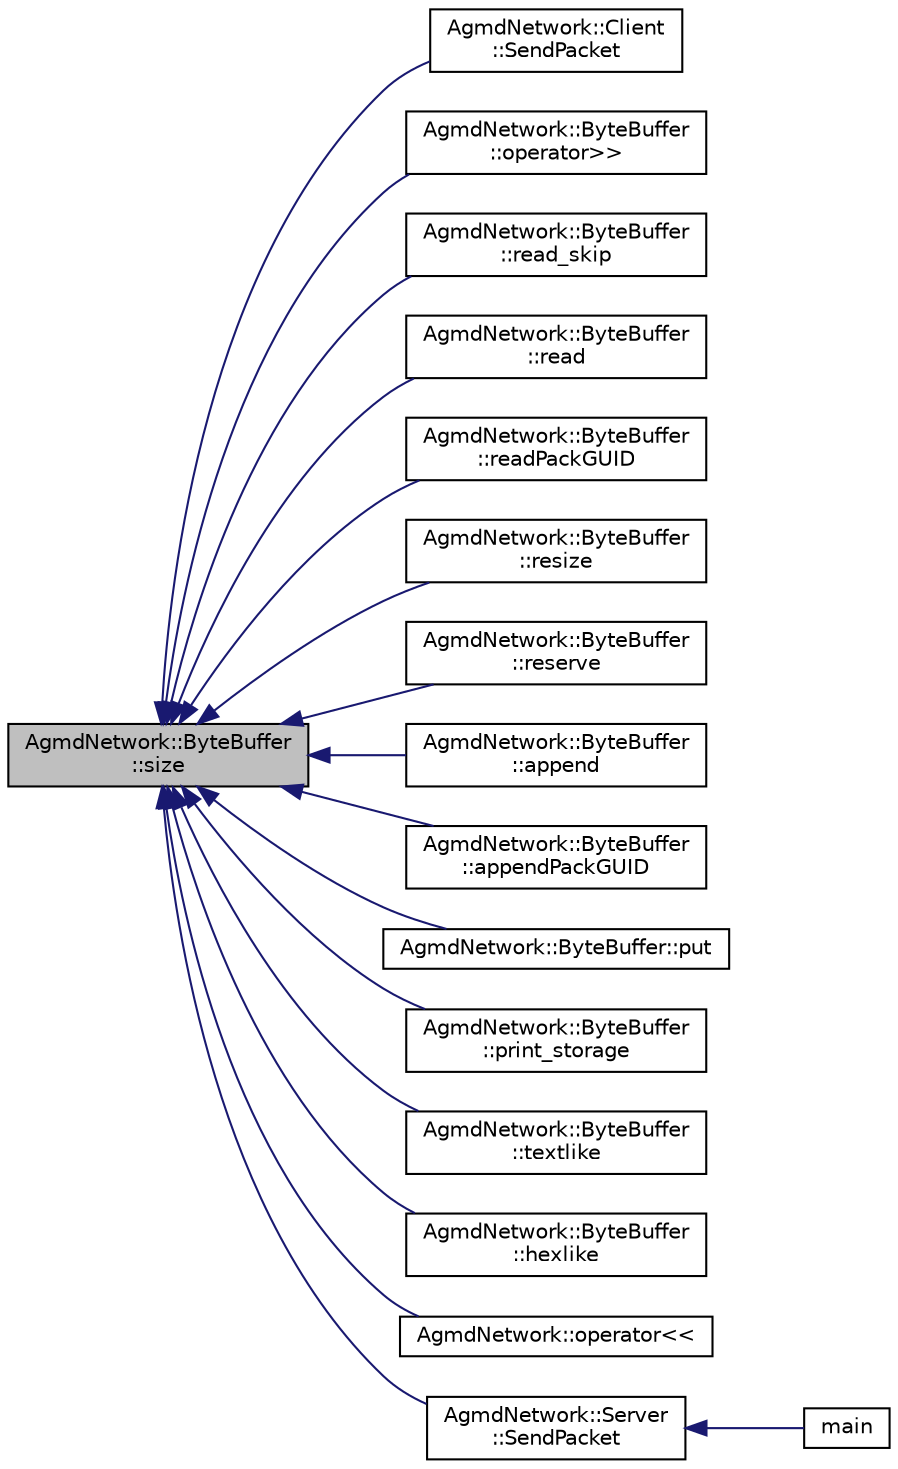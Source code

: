 digraph "AgmdNetwork::ByteBuffer::size"
{
  edge [fontname="Helvetica",fontsize="10",labelfontname="Helvetica",labelfontsize="10"];
  node [fontname="Helvetica",fontsize="10",shape=record];
  rankdir="LR";
  Node1 [label="AgmdNetwork::ByteBuffer\l::size",height=0.2,width=0.4,color="black", fillcolor="grey75", style="filled" fontcolor="black"];
  Node1 -> Node2 [dir="back",color="midnightblue",fontsize="10",style="solid",fontname="Helvetica"];
  Node2 [label="AgmdNetwork::Client\l::SendPacket",height=0.2,width=0.4,color="black", fillcolor="white", style="filled",URL="$class_agmd_network_1_1_client.html#aec350453a69e976c506b0728c5a5ff57"];
  Node1 -> Node3 [dir="back",color="midnightblue",fontsize="10",style="solid",fontname="Helvetica"];
  Node3 [label="AgmdNetwork::ByteBuffer\l::operator\>\>",height=0.2,width=0.4,color="black", fillcolor="white", style="filled",URL="$class_agmd_network_1_1_byte_buffer.html#abc9a66ac69aa5f1bc3076590cc9ad5a2"];
  Node1 -> Node4 [dir="back",color="midnightblue",fontsize="10",style="solid",fontname="Helvetica"];
  Node4 [label="AgmdNetwork::ByteBuffer\l::read_skip",height=0.2,width=0.4,color="black", fillcolor="white", style="filled",URL="$class_agmd_network_1_1_byte_buffer.html#a2b1bfa93e11a2c1a13a38f041ad21240"];
  Node1 -> Node5 [dir="back",color="midnightblue",fontsize="10",style="solid",fontname="Helvetica"];
  Node5 [label="AgmdNetwork::ByteBuffer\l::read",height=0.2,width=0.4,color="black", fillcolor="white", style="filled",URL="$class_agmd_network_1_1_byte_buffer.html#ac5a4047c9a047c1cd1354687d23d970f"];
  Node1 -> Node6 [dir="back",color="midnightblue",fontsize="10",style="solid",fontname="Helvetica"];
  Node6 [label="AgmdNetwork::ByteBuffer\l::readPackGUID",height=0.2,width=0.4,color="black", fillcolor="white", style="filled",URL="$class_agmd_network_1_1_byte_buffer.html#a6c50c40abd1a06d60e69cc98860e8854"];
  Node1 -> Node7 [dir="back",color="midnightblue",fontsize="10",style="solid",fontname="Helvetica"];
  Node7 [label="AgmdNetwork::ByteBuffer\l::resize",height=0.2,width=0.4,color="black", fillcolor="white", style="filled",URL="$class_agmd_network_1_1_byte_buffer.html#a37880adf7904c78ec0dad7ba64ed138a"];
  Node1 -> Node8 [dir="back",color="midnightblue",fontsize="10",style="solid",fontname="Helvetica"];
  Node8 [label="AgmdNetwork::ByteBuffer\l::reserve",height=0.2,width=0.4,color="black", fillcolor="white", style="filled",URL="$class_agmd_network_1_1_byte_buffer.html#a5e37218fdf95855c94a6fc078eb04138"];
  Node1 -> Node9 [dir="back",color="midnightblue",fontsize="10",style="solid",fontname="Helvetica"];
  Node9 [label="AgmdNetwork::ByteBuffer\l::append",height=0.2,width=0.4,color="black", fillcolor="white", style="filled",URL="$class_agmd_network_1_1_byte_buffer.html#a3300fcb3b1a4243720cc58b2affde6a8"];
  Node1 -> Node10 [dir="back",color="midnightblue",fontsize="10",style="solid",fontname="Helvetica"];
  Node10 [label="AgmdNetwork::ByteBuffer\l::appendPackGUID",height=0.2,width=0.4,color="black", fillcolor="white", style="filled",URL="$class_agmd_network_1_1_byte_buffer.html#a57dfdfd909a61a16313003c3f6494620"];
  Node1 -> Node11 [dir="back",color="midnightblue",fontsize="10",style="solid",fontname="Helvetica"];
  Node11 [label="AgmdNetwork::ByteBuffer::put",height=0.2,width=0.4,color="black", fillcolor="white", style="filled",URL="$class_agmd_network_1_1_byte_buffer.html#a7a192973e7182265439b6a1fe7de3cf1"];
  Node1 -> Node12 [dir="back",color="midnightblue",fontsize="10",style="solid",fontname="Helvetica"];
  Node12 [label="AgmdNetwork::ByteBuffer\l::print_storage",height=0.2,width=0.4,color="black", fillcolor="white", style="filled",URL="$class_agmd_network_1_1_byte_buffer.html#a9dd8a0b37247ae12cd6c1375bad55266"];
  Node1 -> Node13 [dir="back",color="midnightblue",fontsize="10",style="solid",fontname="Helvetica"];
  Node13 [label="AgmdNetwork::ByteBuffer\l::textlike",height=0.2,width=0.4,color="black", fillcolor="white", style="filled",URL="$class_agmd_network_1_1_byte_buffer.html#a7d8ab902ddcb4d13428ddb557da91e67"];
  Node1 -> Node14 [dir="back",color="midnightblue",fontsize="10",style="solid",fontname="Helvetica"];
  Node14 [label="AgmdNetwork::ByteBuffer\l::hexlike",height=0.2,width=0.4,color="black", fillcolor="white", style="filled",URL="$class_agmd_network_1_1_byte_buffer.html#a1aa14bb23bfaf057445f1bede2a461d1"];
  Node1 -> Node15 [dir="back",color="midnightblue",fontsize="10",style="solid",fontname="Helvetica"];
  Node15 [label="AgmdNetwork::operator\<\<",height=0.2,width=0.4,color="black", fillcolor="white", style="filled",URL="$namespace_agmd_network.html#a1b6b414b745a2f95cbe6ed153ca9c968"];
  Node1 -> Node16 [dir="back",color="midnightblue",fontsize="10",style="solid",fontname="Helvetica"];
  Node16 [label="AgmdNetwork::Server\l::SendPacket",height=0.2,width=0.4,color="black", fillcolor="white", style="filled",URL="$class_agmd_network_1_1_server.html#a7144d57c804d9a4aa5dae4d83011d1b0"];
  Node16 -> Node17 [dir="back",color="midnightblue",fontsize="10",style="solid",fontname="Helvetica"];
  Node17 [label="main",height=0.2,width=0.4,color="black", fillcolor="white", style="filled",URL="$_agmd_server_2main_8cpp.html#a3c04138a5bfe5d72780bb7e82a18e627"];
}
